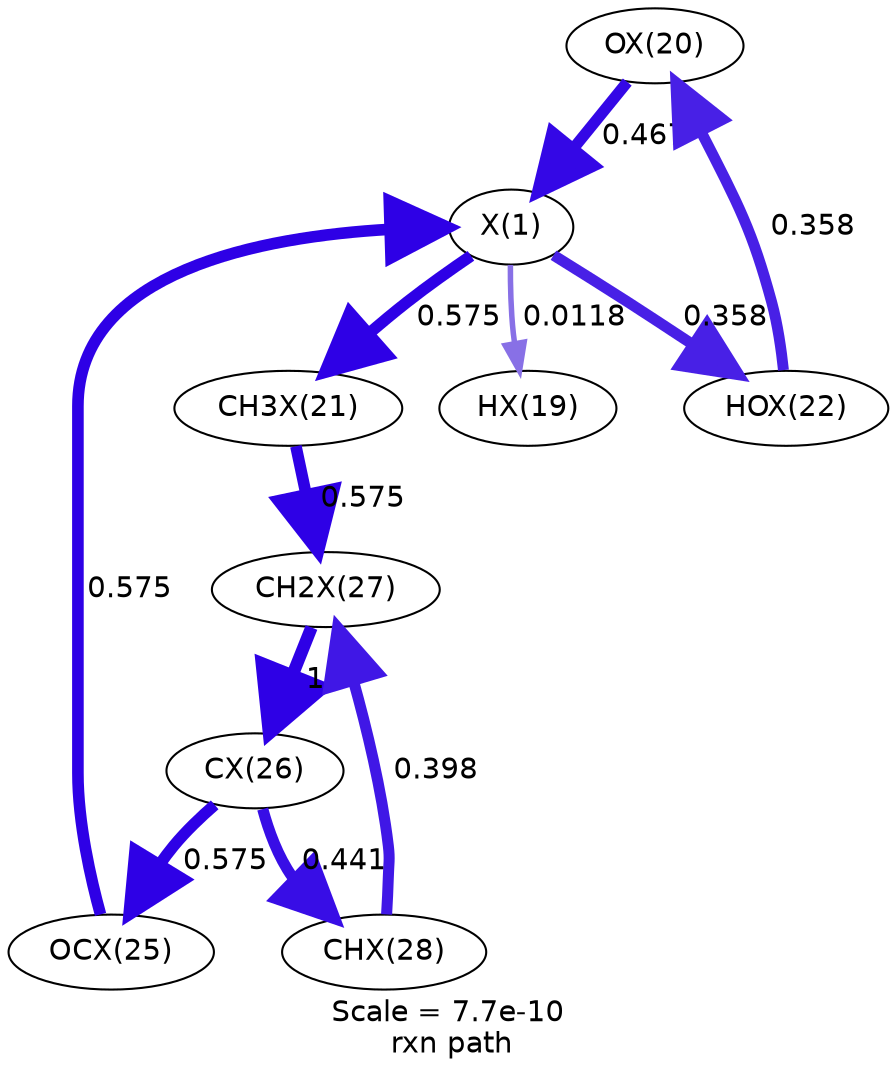 digraph reaction_paths {
center=1;
s22 -> s20[fontname="Helvetica", style="setlinewidth(5.42)", arrowsize=2.71, color="0.7, 0.967, 0.9"
, label=" 0.467"];
s20 -> s23[fontname="Helvetica", style="setlinewidth(5.58)", arrowsize=2.79, color="0.7, 1.07, 0.9"
, label=" 0.575"];
s20 -> s21[fontname="Helvetica", style="setlinewidth(2.65)", arrowsize=1.32, color="0.7, 0.512, 0.9"
, label=" 0.0118"];
s20 -> s24[fontname="Helvetica", style="setlinewidth(5.23)", arrowsize=2.61, color="0.7, 0.858, 0.9"
, label=" 0.358"];
s27 -> s20[fontname="Helvetica", style="setlinewidth(5.58)", arrowsize=2.79, color="0.7, 1.08, 0.9"
, label=" 0.575"];
s24 -> s22[fontname="Helvetica", style="setlinewidth(5.23)", arrowsize=2.61, color="0.7, 0.858, 0.9"
, label=" 0.358"];
s23 -> s29[fontname="Helvetica", style="setlinewidth(5.58)", arrowsize=2.79, color="0.7, 1.07, 0.9"
, label=" 0.575"];
s30 -> s29[fontname="Helvetica", style="setlinewidth(5.3)", arrowsize=2.65, color="0.7, 0.898, 0.9"
, label=" 0.398"];
s29 -> s28[fontname="Helvetica", style="setlinewidth(6)", arrowsize=3, color="0.7, 1.5, 0.9"
, label=" 1"];
s28 -> s30[fontname="Helvetica", style="setlinewidth(5.38)", arrowsize=2.69, color="0.7, 0.941, 0.9"
, label=" 0.441"];
s28 -> s27[fontname="Helvetica", style="setlinewidth(5.58)", arrowsize=2.79, color="0.7, 1.07, 0.9"
, label=" 0.575"];
s20 [ fontname="Helvetica", label="X(1)"];
s21 [ fontname="Helvetica", label="HX(19)"];
s22 [ fontname="Helvetica", label="OX(20)"];
s23 [ fontname="Helvetica", label="CH3X(21)"];
s24 [ fontname="Helvetica", label="HOX(22)"];
s27 [ fontname="Helvetica", label="OCX(25)"];
s28 [ fontname="Helvetica", label="CX(26)"];
s29 [ fontname="Helvetica", label="CH2X(27)"];
s30 [ fontname="Helvetica", label="CHX(28)"];
 label = "Scale = 7.7e-10\l rxn path";
 fontname = "Helvetica";
}

